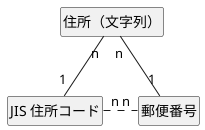 @startuml

hide circle
hide empty members

class "住所（文字列）" as AddressInfo
class "JIS 住所コード" as JISA
class "郵便番号" as JPN

AddressInfo "n" -down- "1" JISA
AddressInfo "n" -down- "1" JPN
JISA "n" .right. "n" JPN

@enduml
